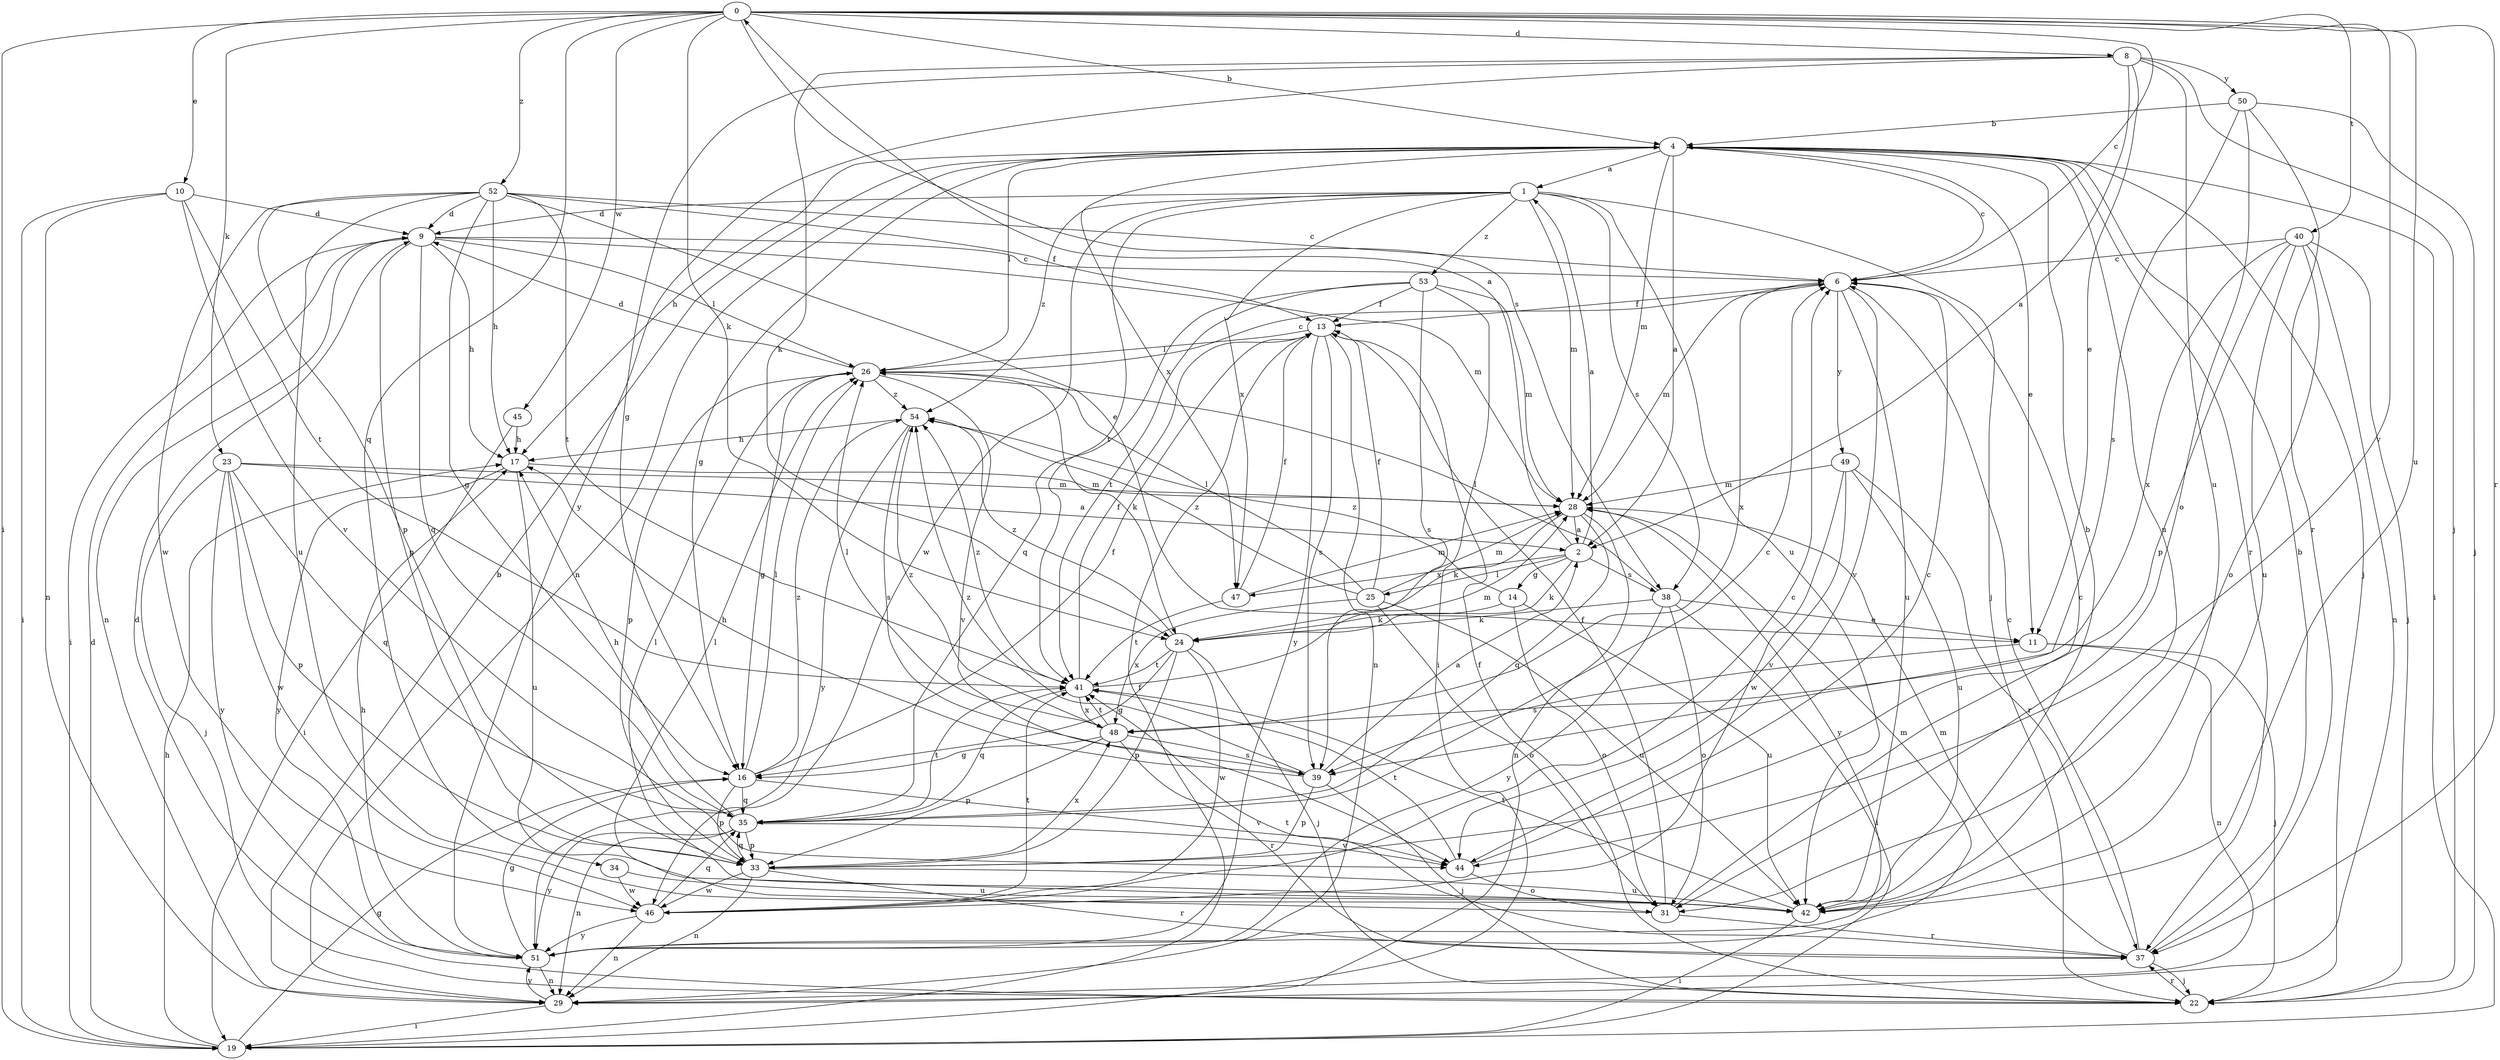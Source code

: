 strict digraph  {
0;
1;
2;
4;
6;
8;
9;
10;
11;
13;
14;
16;
17;
19;
22;
23;
24;
25;
26;
28;
29;
31;
33;
34;
35;
37;
38;
39;
40;
41;
42;
44;
45;
46;
47;
48;
49;
50;
51;
52;
53;
54;
0 -> 4  [label=b];
0 -> 6  [label=c];
0 -> 8  [label=d];
0 -> 10  [label=e];
0 -> 19  [label=i];
0 -> 23  [label=k];
0 -> 24  [label=k];
0 -> 34  [label=q];
0 -> 37  [label=r];
0 -> 38  [label=s];
0 -> 40  [label=t];
0 -> 42  [label=u];
0 -> 44  [label=v];
0 -> 45  [label=w];
0 -> 52  [label=z];
1 -> 9  [label=d];
1 -> 22  [label=j];
1 -> 28  [label=m];
1 -> 38  [label=s];
1 -> 41  [label=t];
1 -> 42  [label=u];
1 -> 46  [label=w];
1 -> 47  [label=x];
1 -> 53  [label=z];
1 -> 54  [label=z];
2 -> 0  [label=a];
2 -> 1  [label=a];
2 -> 14  [label=g];
2 -> 24  [label=k];
2 -> 25  [label=l];
2 -> 38  [label=s];
2 -> 47  [label=x];
4 -> 1  [label=a];
4 -> 2  [label=a];
4 -> 6  [label=c];
4 -> 11  [label=e];
4 -> 16  [label=g];
4 -> 17  [label=h];
4 -> 19  [label=i];
4 -> 22  [label=j];
4 -> 26  [label=l];
4 -> 28  [label=m];
4 -> 29  [label=n];
4 -> 37  [label=r];
4 -> 42  [label=u];
4 -> 47  [label=x];
6 -> 13  [label=f];
6 -> 28  [label=m];
6 -> 42  [label=u];
6 -> 44  [label=v];
6 -> 48  [label=x];
6 -> 49  [label=y];
8 -> 2  [label=a];
8 -> 11  [label=e];
8 -> 16  [label=g];
8 -> 22  [label=j];
8 -> 24  [label=k];
8 -> 42  [label=u];
8 -> 50  [label=y];
8 -> 51  [label=y];
9 -> 6  [label=c];
9 -> 17  [label=h];
9 -> 19  [label=i];
9 -> 26  [label=l];
9 -> 28  [label=m];
9 -> 29  [label=n];
9 -> 33  [label=p];
9 -> 35  [label=q];
10 -> 9  [label=d];
10 -> 19  [label=i];
10 -> 29  [label=n];
10 -> 41  [label=t];
10 -> 44  [label=v];
11 -> 22  [label=j];
11 -> 29  [label=n];
11 -> 39  [label=s];
13 -> 26  [label=l];
13 -> 29  [label=n];
13 -> 39  [label=s];
13 -> 51  [label=y];
14 -> 24  [label=k];
14 -> 31  [label=o];
14 -> 42  [label=u];
14 -> 54  [label=z];
16 -> 13  [label=f];
16 -> 26  [label=l];
16 -> 33  [label=p];
16 -> 35  [label=q];
16 -> 44  [label=v];
16 -> 54  [label=z];
17 -> 28  [label=m];
17 -> 42  [label=u];
17 -> 51  [label=y];
19 -> 9  [label=d];
19 -> 13  [label=f];
19 -> 16  [label=g];
19 -> 17  [label=h];
22 -> 9  [label=d];
22 -> 13  [label=f];
22 -> 37  [label=r];
23 -> 2  [label=a];
23 -> 22  [label=j];
23 -> 28  [label=m];
23 -> 33  [label=p];
23 -> 35  [label=q];
23 -> 46  [label=w];
23 -> 51  [label=y];
24 -> 16  [label=g];
24 -> 22  [label=j];
24 -> 33  [label=p];
24 -> 41  [label=t];
24 -> 46  [label=w];
24 -> 54  [label=z];
25 -> 13  [label=f];
25 -> 26  [label=l];
25 -> 28  [label=m];
25 -> 31  [label=o];
25 -> 42  [label=u];
25 -> 48  [label=x];
25 -> 54  [label=z];
26 -> 6  [label=c];
26 -> 9  [label=d];
26 -> 16  [label=g];
26 -> 24  [label=k];
26 -> 33  [label=p];
26 -> 44  [label=v];
26 -> 54  [label=z];
28 -> 2  [label=a];
28 -> 24  [label=k];
28 -> 29  [label=n];
28 -> 35  [label=q];
28 -> 51  [label=y];
29 -> 4  [label=b];
29 -> 19  [label=i];
29 -> 51  [label=y];
31 -> 6  [label=c];
31 -> 13  [label=f];
31 -> 26  [label=l];
31 -> 37  [label=r];
33 -> 29  [label=n];
33 -> 35  [label=q];
33 -> 37  [label=r];
33 -> 42  [label=u];
33 -> 46  [label=w];
33 -> 48  [label=x];
34 -> 42  [label=u];
34 -> 46  [label=w];
35 -> 6  [label=c];
35 -> 17  [label=h];
35 -> 29  [label=n];
35 -> 33  [label=p];
35 -> 41  [label=t];
35 -> 44  [label=v];
35 -> 51  [label=y];
37 -> 4  [label=b];
37 -> 6  [label=c];
37 -> 22  [label=j];
37 -> 28  [label=m];
37 -> 41  [label=t];
38 -> 11  [label=e];
38 -> 19  [label=i];
38 -> 24  [label=k];
38 -> 26  [label=l];
38 -> 31  [label=o];
38 -> 51  [label=y];
39 -> 2  [label=a];
39 -> 17  [label=h];
39 -> 22  [label=j];
39 -> 33  [label=p];
39 -> 54  [label=z];
40 -> 6  [label=c];
40 -> 22  [label=j];
40 -> 29  [label=n];
40 -> 31  [label=o];
40 -> 33  [label=p];
40 -> 42  [label=u];
40 -> 48  [label=x];
41 -> 13  [label=f];
41 -> 28  [label=m];
41 -> 35  [label=q];
41 -> 48  [label=x];
41 -> 54  [label=z];
42 -> 4  [label=b];
42 -> 19  [label=i];
42 -> 26  [label=l];
42 -> 41  [label=t];
44 -> 6  [label=c];
44 -> 31  [label=o];
44 -> 41  [label=t];
45 -> 17  [label=h];
45 -> 19  [label=i];
46 -> 6  [label=c];
46 -> 29  [label=n];
46 -> 35  [label=q];
46 -> 41  [label=t];
46 -> 51  [label=y];
47 -> 13  [label=f];
47 -> 28  [label=m];
47 -> 41  [label=t];
48 -> 16  [label=g];
48 -> 26  [label=l];
48 -> 33  [label=p];
48 -> 37  [label=r];
48 -> 39  [label=s];
48 -> 41  [label=t];
48 -> 54  [label=z];
49 -> 28  [label=m];
49 -> 37  [label=r];
49 -> 42  [label=u];
49 -> 44  [label=v];
49 -> 46  [label=w];
50 -> 4  [label=b];
50 -> 22  [label=j];
50 -> 31  [label=o];
50 -> 37  [label=r];
50 -> 39  [label=s];
51 -> 16  [label=g];
51 -> 17  [label=h];
51 -> 28  [label=m];
51 -> 29  [label=n];
52 -> 6  [label=c];
52 -> 9  [label=d];
52 -> 11  [label=e];
52 -> 13  [label=f];
52 -> 16  [label=g];
52 -> 17  [label=h];
52 -> 33  [label=p];
52 -> 41  [label=t];
52 -> 42  [label=u];
52 -> 46  [label=w];
53 -> 13  [label=f];
53 -> 19  [label=i];
53 -> 28  [label=m];
53 -> 35  [label=q];
53 -> 39  [label=s];
53 -> 41  [label=t];
54 -> 17  [label=h];
54 -> 39  [label=s];
54 -> 51  [label=y];
}
